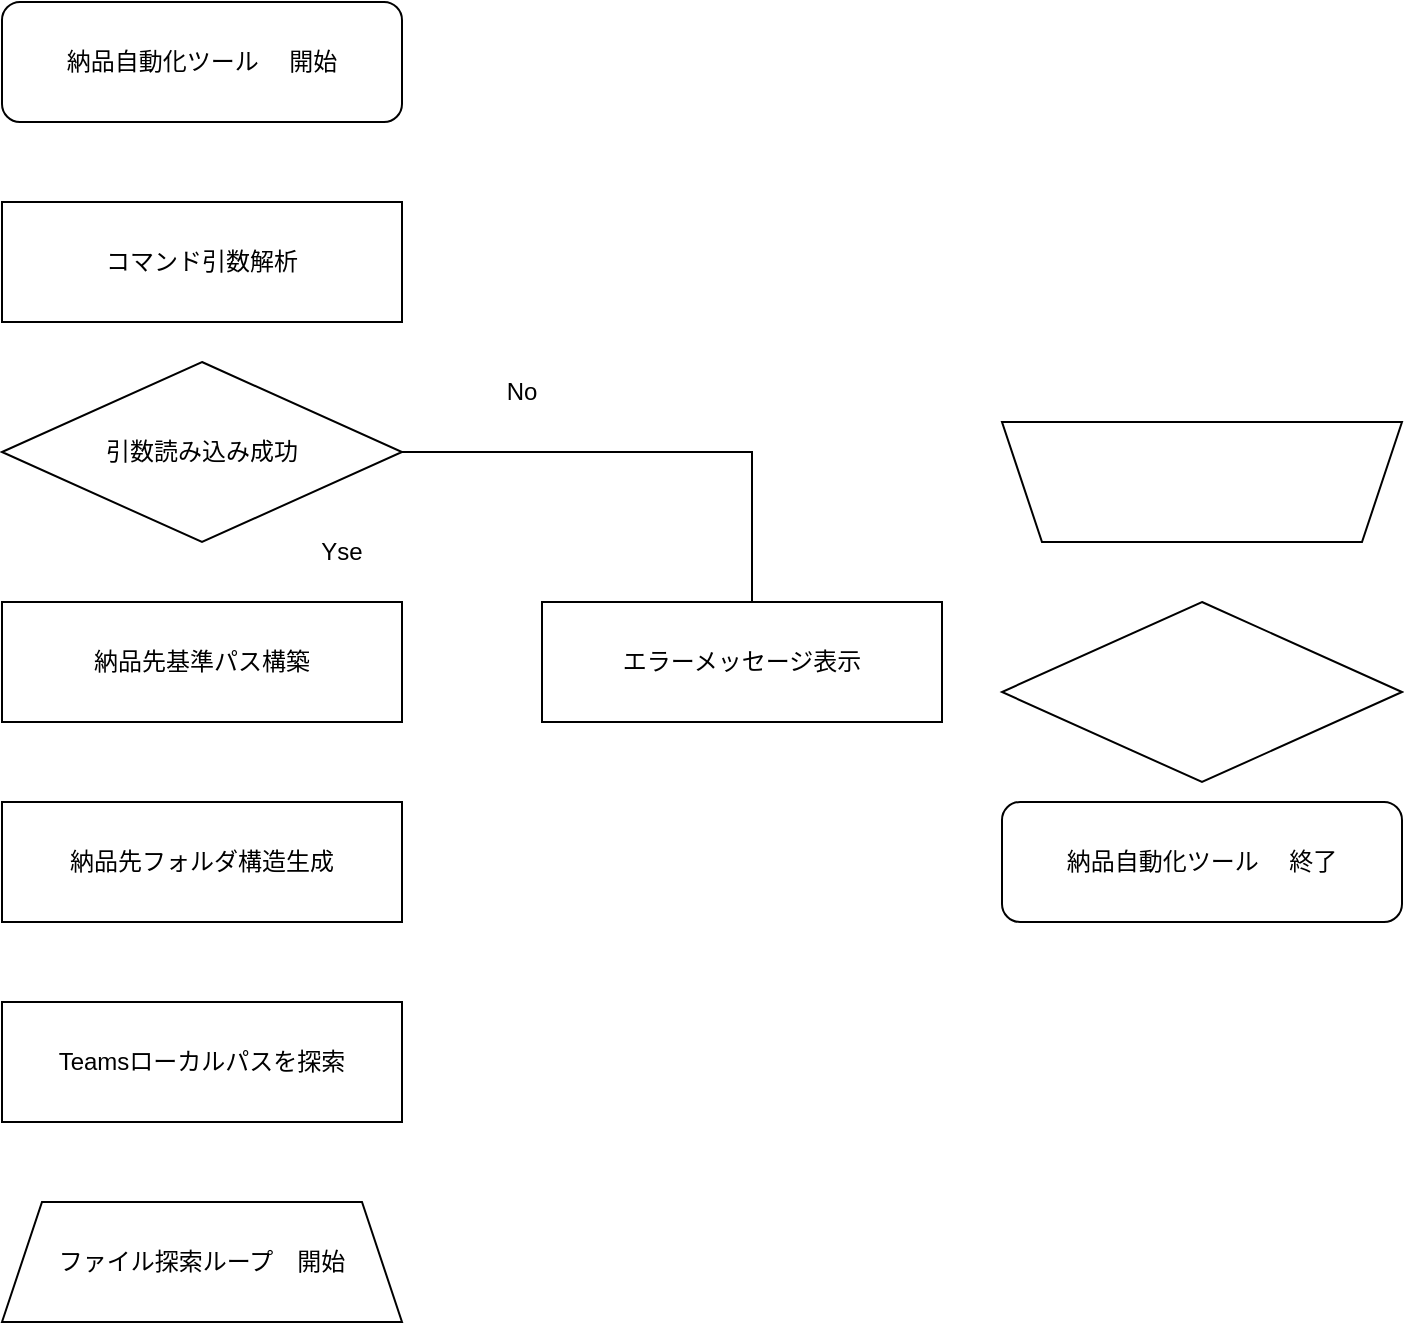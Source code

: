 <mxfile>
    <diagram id="5KguWczJvEx9j2RqB4Og" name="ページ1">
        <mxGraphModel dx="1241" dy="571" grid="1" gridSize="10" guides="1" tooltips="1" connect="1" arrows="1" fold="1" page="1" pageScale="1" pageWidth="827" pageHeight="1169" math="0" shadow="0">
            <root>
                <mxCell id="0"/>
                <mxCell id="1" parent="0"/>
                <mxCell id="2" value="納品自動化ツール　 開始" style="rounded=1;whiteSpace=wrap;html=1;" vertex="1" parent="1">
                    <mxGeometry x="100" y="30" width="200" height="60" as="geometry"/>
                </mxCell>
                <mxCell id="3" value="納品先基準パス構築" style="rounded=0;whiteSpace=wrap;html=1;" vertex="1" parent="1">
                    <mxGeometry x="100" y="330" width="200" height="60" as="geometry"/>
                </mxCell>
                <mxCell id="4" value="ファイル探索ループ　開始" style="shape=trapezoid;perimeter=trapezoidPerimeter;whiteSpace=wrap;html=1;fixedSize=1;" vertex="1" parent="1">
                    <mxGeometry x="100" y="630" width="200" height="60" as="geometry"/>
                </mxCell>
                <mxCell id="5" value="" style="shape=trapezoid;perimeter=trapezoidPerimeter;whiteSpace=wrap;html=1;fixedSize=1;rotation=-180;" vertex="1" parent="1">
                    <mxGeometry x="600" y="240" width="200" height="60" as="geometry"/>
                </mxCell>
                <mxCell id="6" value="" style="rhombus;whiteSpace=wrap;html=1;" vertex="1" parent="1">
                    <mxGeometry x="600" y="330" width="200" height="90" as="geometry"/>
                </mxCell>
                <mxCell id="7" value="納品自動化ツール　 終了" style="rounded=1;whiteSpace=wrap;html=1;" vertex="1" parent="1">
                    <mxGeometry x="600" y="430" width="200" height="60" as="geometry"/>
                </mxCell>
                <mxCell id="8" value="コマンド引数解析" style="rounded=0;whiteSpace=wrap;html=1;" vertex="1" parent="1">
                    <mxGeometry x="100" y="130" width="200" height="60" as="geometry"/>
                </mxCell>
                <mxCell id="9" value="" style="shape=partialRectangle;whiteSpace=wrap;html=1;bottom=0;right=0;fillColor=none;rotation=90;" vertex="1" parent="1">
                    <mxGeometry x="350" y="205" width="75" height="175" as="geometry"/>
                </mxCell>
                <mxCell id="10" value="エラーメッセージ表示" style="rounded=0;whiteSpace=wrap;html=1;" vertex="1" parent="1">
                    <mxGeometry x="370" y="330" width="200" height="60" as="geometry"/>
                </mxCell>
                <mxCell id="11" value="Yse" style="text;html=1;align=center;verticalAlign=middle;whiteSpace=wrap;rounded=0;" vertex="1" parent="1">
                    <mxGeometry x="240" y="290" width="60" height="30" as="geometry"/>
                </mxCell>
                <mxCell id="13" value="引数読み込み成功" style="rhombus;whiteSpace=wrap;html=1;" vertex="1" parent="1">
                    <mxGeometry x="100" y="210" width="200" height="90" as="geometry"/>
                </mxCell>
                <mxCell id="15" value="No" style="text;html=1;align=center;verticalAlign=middle;whiteSpace=wrap;rounded=0;" vertex="1" parent="1">
                    <mxGeometry x="330" y="210" width="60" height="30" as="geometry"/>
                </mxCell>
                <mxCell id="16" value="納品先フォルダ構造生成" style="rounded=0;whiteSpace=wrap;html=1;" vertex="1" parent="1">
                    <mxGeometry x="100" y="430" width="200" height="60" as="geometry"/>
                </mxCell>
                <mxCell id="17" value="Teamsローカルパスを探索" style="rounded=0;whiteSpace=wrap;html=1;" vertex="1" parent="1">
                    <mxGeometry x="100" y="530" width="200" height="60" as="geometry"/>
                </mxCell>
            </root>
        </mxGraphModel>
    </diagram>
</mxfile>